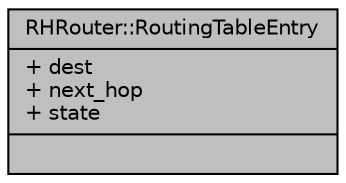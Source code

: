 digraph "RHRouter::RoutingTableEntry"
{
 // LATEX_PDF_SIZE
  edge [fontname="Helvetica",fontsize="10",labelfontname="Helvetica",labelfontsize="10"];
  node [fontname="Helvetica",fontsize="10",shape=record];
  Node1 [label="{RHRouter::RoutingTableEntry\n|+ dest\l+ next_hop\l+ state\l|}",height=0.2,width=0.4,color="black", fillcolor="grey75", style="filled", fontcolor="black",tooltip="Defines an entry in the routing table."];
}
